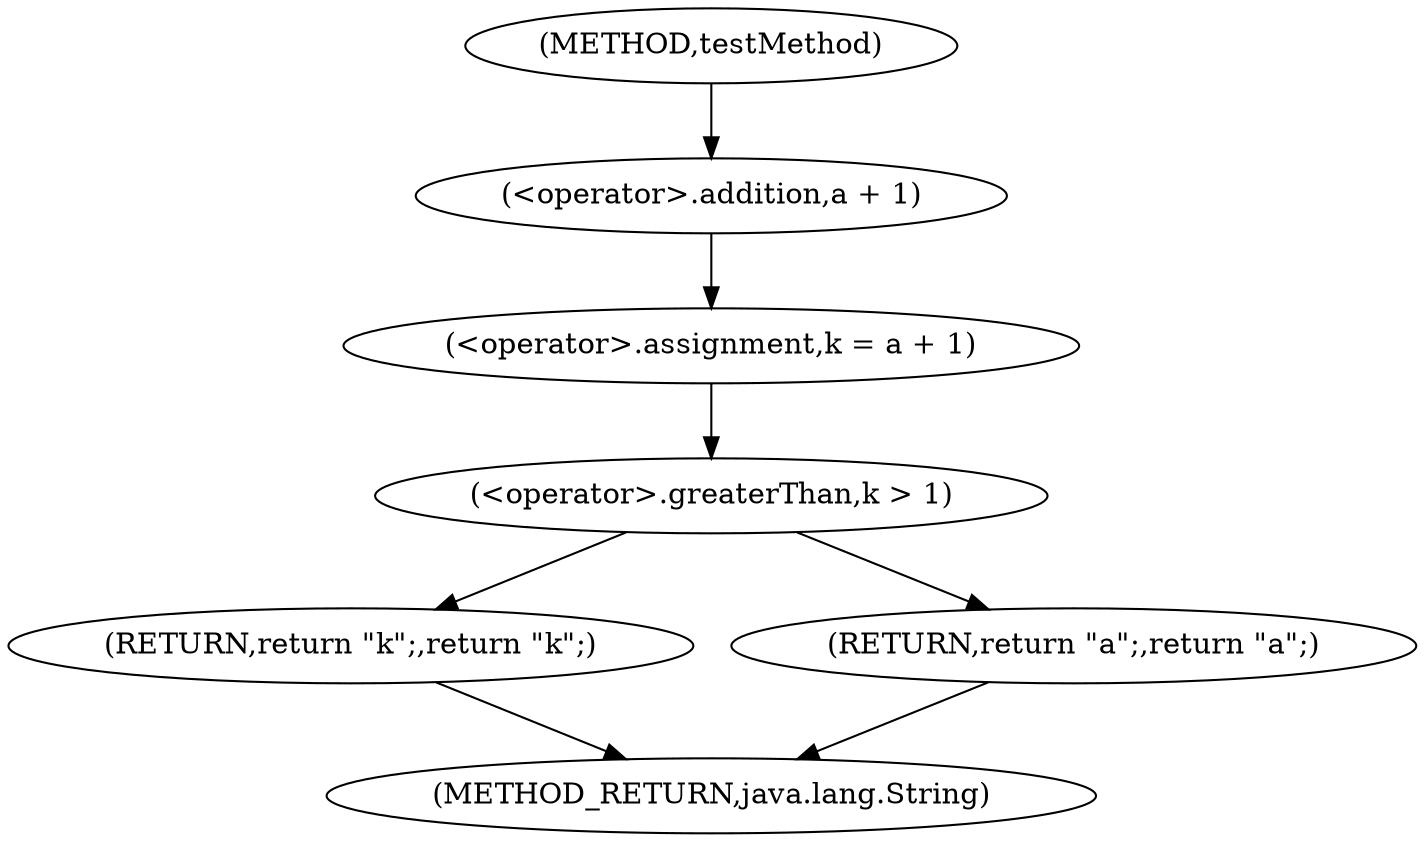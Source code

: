 digraph "testMethod" {  
"1000106" [label = "(<operator>.assignment,k = a + 1)" ]
"1000108" [label = "(<operator>.addition,a + 1)" ]
"1000112" [label = "(<operator>.greaterThan,k > 1)" ]
"1000116" [label = "(RETURN,return \"k\";,return \"k\";)" ]
"1000120" [label = "(RETURN,return \"a\";,return \"a\";)" ]
"1000101" [label = "(METHOD,testMethod)" ]
"1000122" [label = "(METHOD_RETURN,java.lang.String)" ]
  "1000106" -> "1000112" 
  "1000108" -> "1000106" 
  "1000112" -> "1000116" 
  "1000112" -> "1000120" 
  "1000116" -> "1000122" 
  "1000120" -> "1000122" 
  "1000101" -> "1000108" 
}